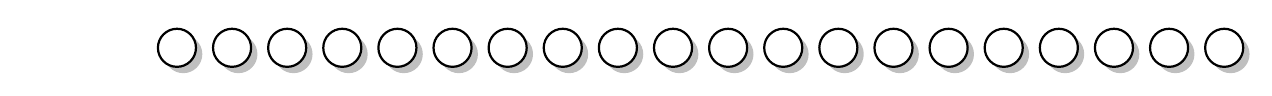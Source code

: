 \usetikzlibrary{shadows,arrows, shapes}

% Define block styles


\tikzstyle{bulle} =  [draw, circle, thick, text centered, minimum width=1.25em, drop shadow, font = \huge, text = white]




\begin{tikzpicture}

\usefont{U}{cmss}{bx}{n}


\foreach \i in {1,...,20}{
\begin{scope}[xshift=\i*0.7 cm]
  \node[bulle, fill = white] {};
\end{scope}
}
\end{tikzpicture}